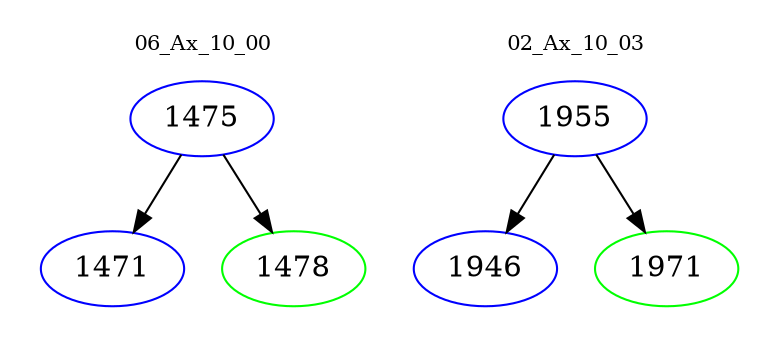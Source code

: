 digraph{
subgraph cluster_0 {
color = white
label = "06_Ax_10_00";
fontsize=10;
T0_1475 [label="1475", color="blue"]
T0_1475 -> T0_1471 [color="black"]
T0_1471 [label="1471", color="blue"]
T0_1475 -> T0_1478 [color="black"]
T0_1478 [label="1478", color="green"]
}
subgraph cluster_1 {
color = white
label = "02_Ax_10_03";
fontsize=10;
T1_1955 [label="1955", color="blue"]
T1_1955 -> T1_1946 [color="black"]
T1_1946 [label="1946", color="blue"]
T1_1955 -> T1_1971 [color="black"]
T1_1971 [label="1971", color="green"]
}
}
